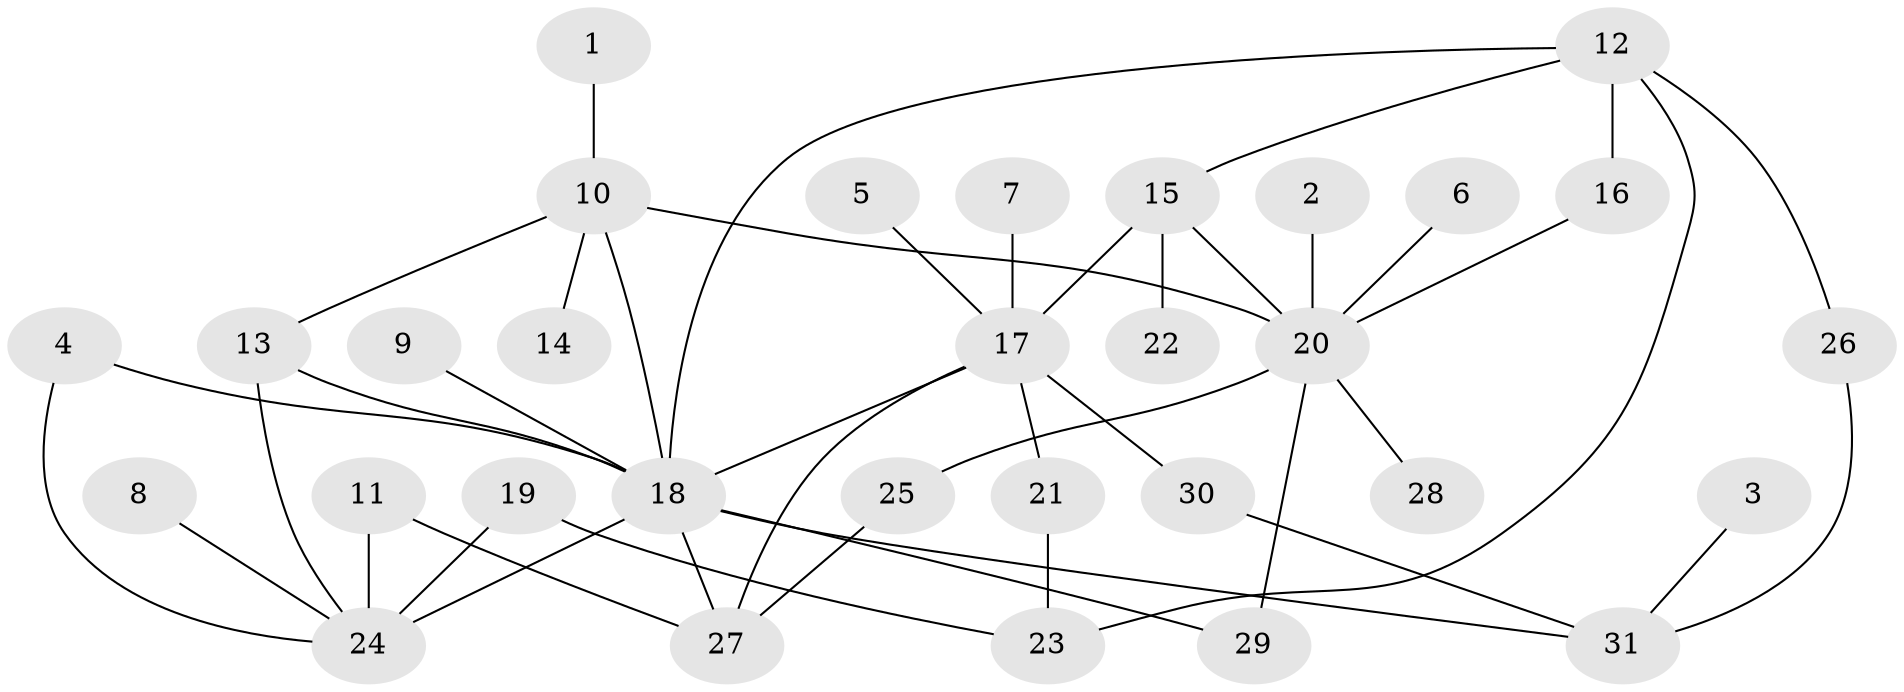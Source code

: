 // original degree distribution, {9: 0.020618556701030927, 13: 0.010309278350515464, 1: 0.5670103092783505, 10: 0.010309278350515464, 12: 0.010309278350515464, 4: 0.07216494845360824, 3: 0.1134020618556701, 2: 0.15463917525773196, 8: 0.010309278350515464, 5: 0.020618556701030927, 7: 0.010309278350515464}
// Generated by graph-tools (version 1.1) at 2025/36/03/04/25 23:36:38]
// undirected, 31 vertices, 44 edges
graph export_dot {
  node [color=gray90,style=filled];
  1;
  2;
  3;
  4;
  5;
  6;
  7;
  8;
  9;
  10;
  11;
  12;
  13;
  14;
  15;
  16;
  17;
  18;
  19;
  20;
  21;
  22;
  23;
  24;
  25;
  26;
  27;
  28;
  29;
  30;
  31;
  1 -- 10 [weight=1.0];
  2 -- 20 [weight=1.0];
  3 -- 31 [weight=1.0];
  4 -- 18 [weight=1.0];
  4 -- 24 [weight=1.0];
  5 -- 17 [weight=1.0];
  6 -- 20 [weight=1.0];
  7 -- 17 [weight=1.0];
  8 -- 24 [weight=1.0];
  9 -- 18 [weight=1.0];
  10 -- 13 [weight=1.0];
  10 -- 14 [weight=1.0];
  10 -- 18 [weight=1.0];
  10 -- 20 [weight=1.0];
  11 -- 24 [weight=2.0];
  11 -- 27 [weight=1.0];
  12 -- 15 [weight=1.0];
  12 -- 16 [weight=1.0];
  12 -- 18 [weight=1.0];
  12 -- 23 [weight=1.0];
  12 -- 26 [weight=1.0];
  13 -- 18 [weight=1.0];
  13 -- 24 [weight=1.0];
  15 -- 17 [weight=1.0];
  15 -- 20 [weight=1.0];
  15 -- 22 [weight=1.0];
  16 -- 20 [weight=1.0];
  17 -- 18 [weight=1.0];
  17 -- 21 [weight=1.0];
  17 -- 27 [weight=1.0];
  17 -- 30 [weight=1.0];
  18 -- 24 [weight=1.0];
  18 -- 27 [weight=1.0];
  18 -- 29 [weight=1.0];
  18 -- 31 [weight=1.0];
  19 -- 23 [weight=1.0];
  19 -- 24 [weight=1.0];
  20 -- 25 [weight=1.0];
  20 -- 28 [weight=1.0];
  20 -- 29 [weight=1.0];
  21 -- 23 [weight=1.0];
  25 -- 27 [weight=1.0];
  26 -- 31 [weight=1.0];
  30 -- 31 [weight=1.0];
}
